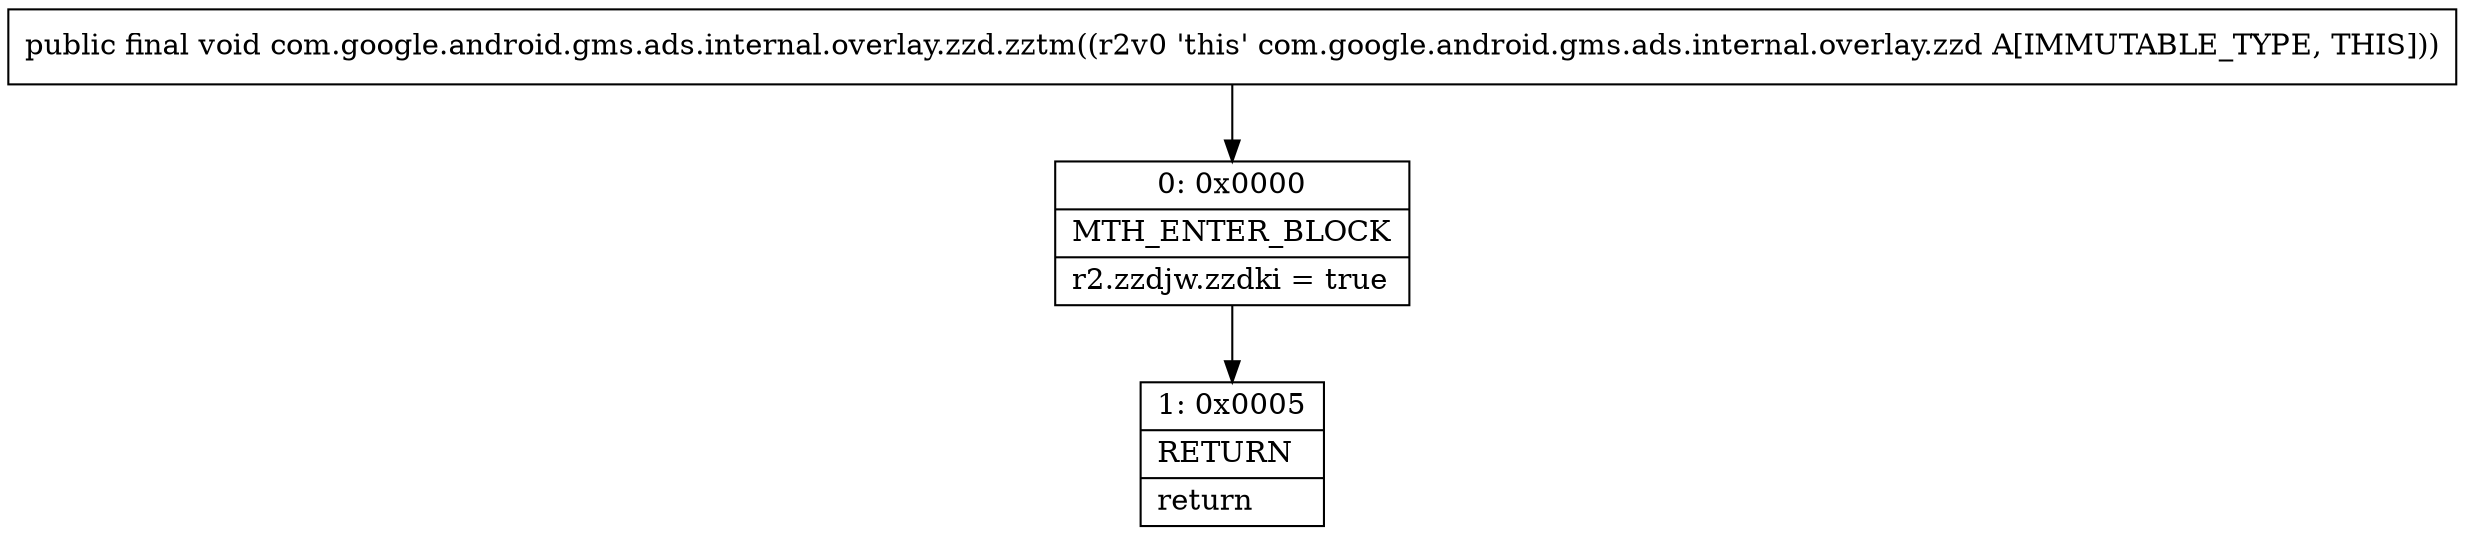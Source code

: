 digraph "CFG forcom.google.android.gms.ads.internal.overlay.zzd.zztm()V" {
Node_0 [shape=record,label="{0\:\ 0x0000|MTH_ENTER_BLOCK\l|r2.zzdjw.zzdki = true\l}"];
Node_1 [shape=record,label="{1\:\ 0x0005|RETURN\l|return\l}"];
MethodNode[shape=record,label="{public final void com.google.android.gms.ads.internal.overlay.zzd.zztm((r2v0 'this' com.google.android.gms.ads.internal.overlay.zzd A[IMMUTABLE_TYPE, THIS])) }"];
MethodNode -> Node_0;
Node_0 -> Node_1;
}

